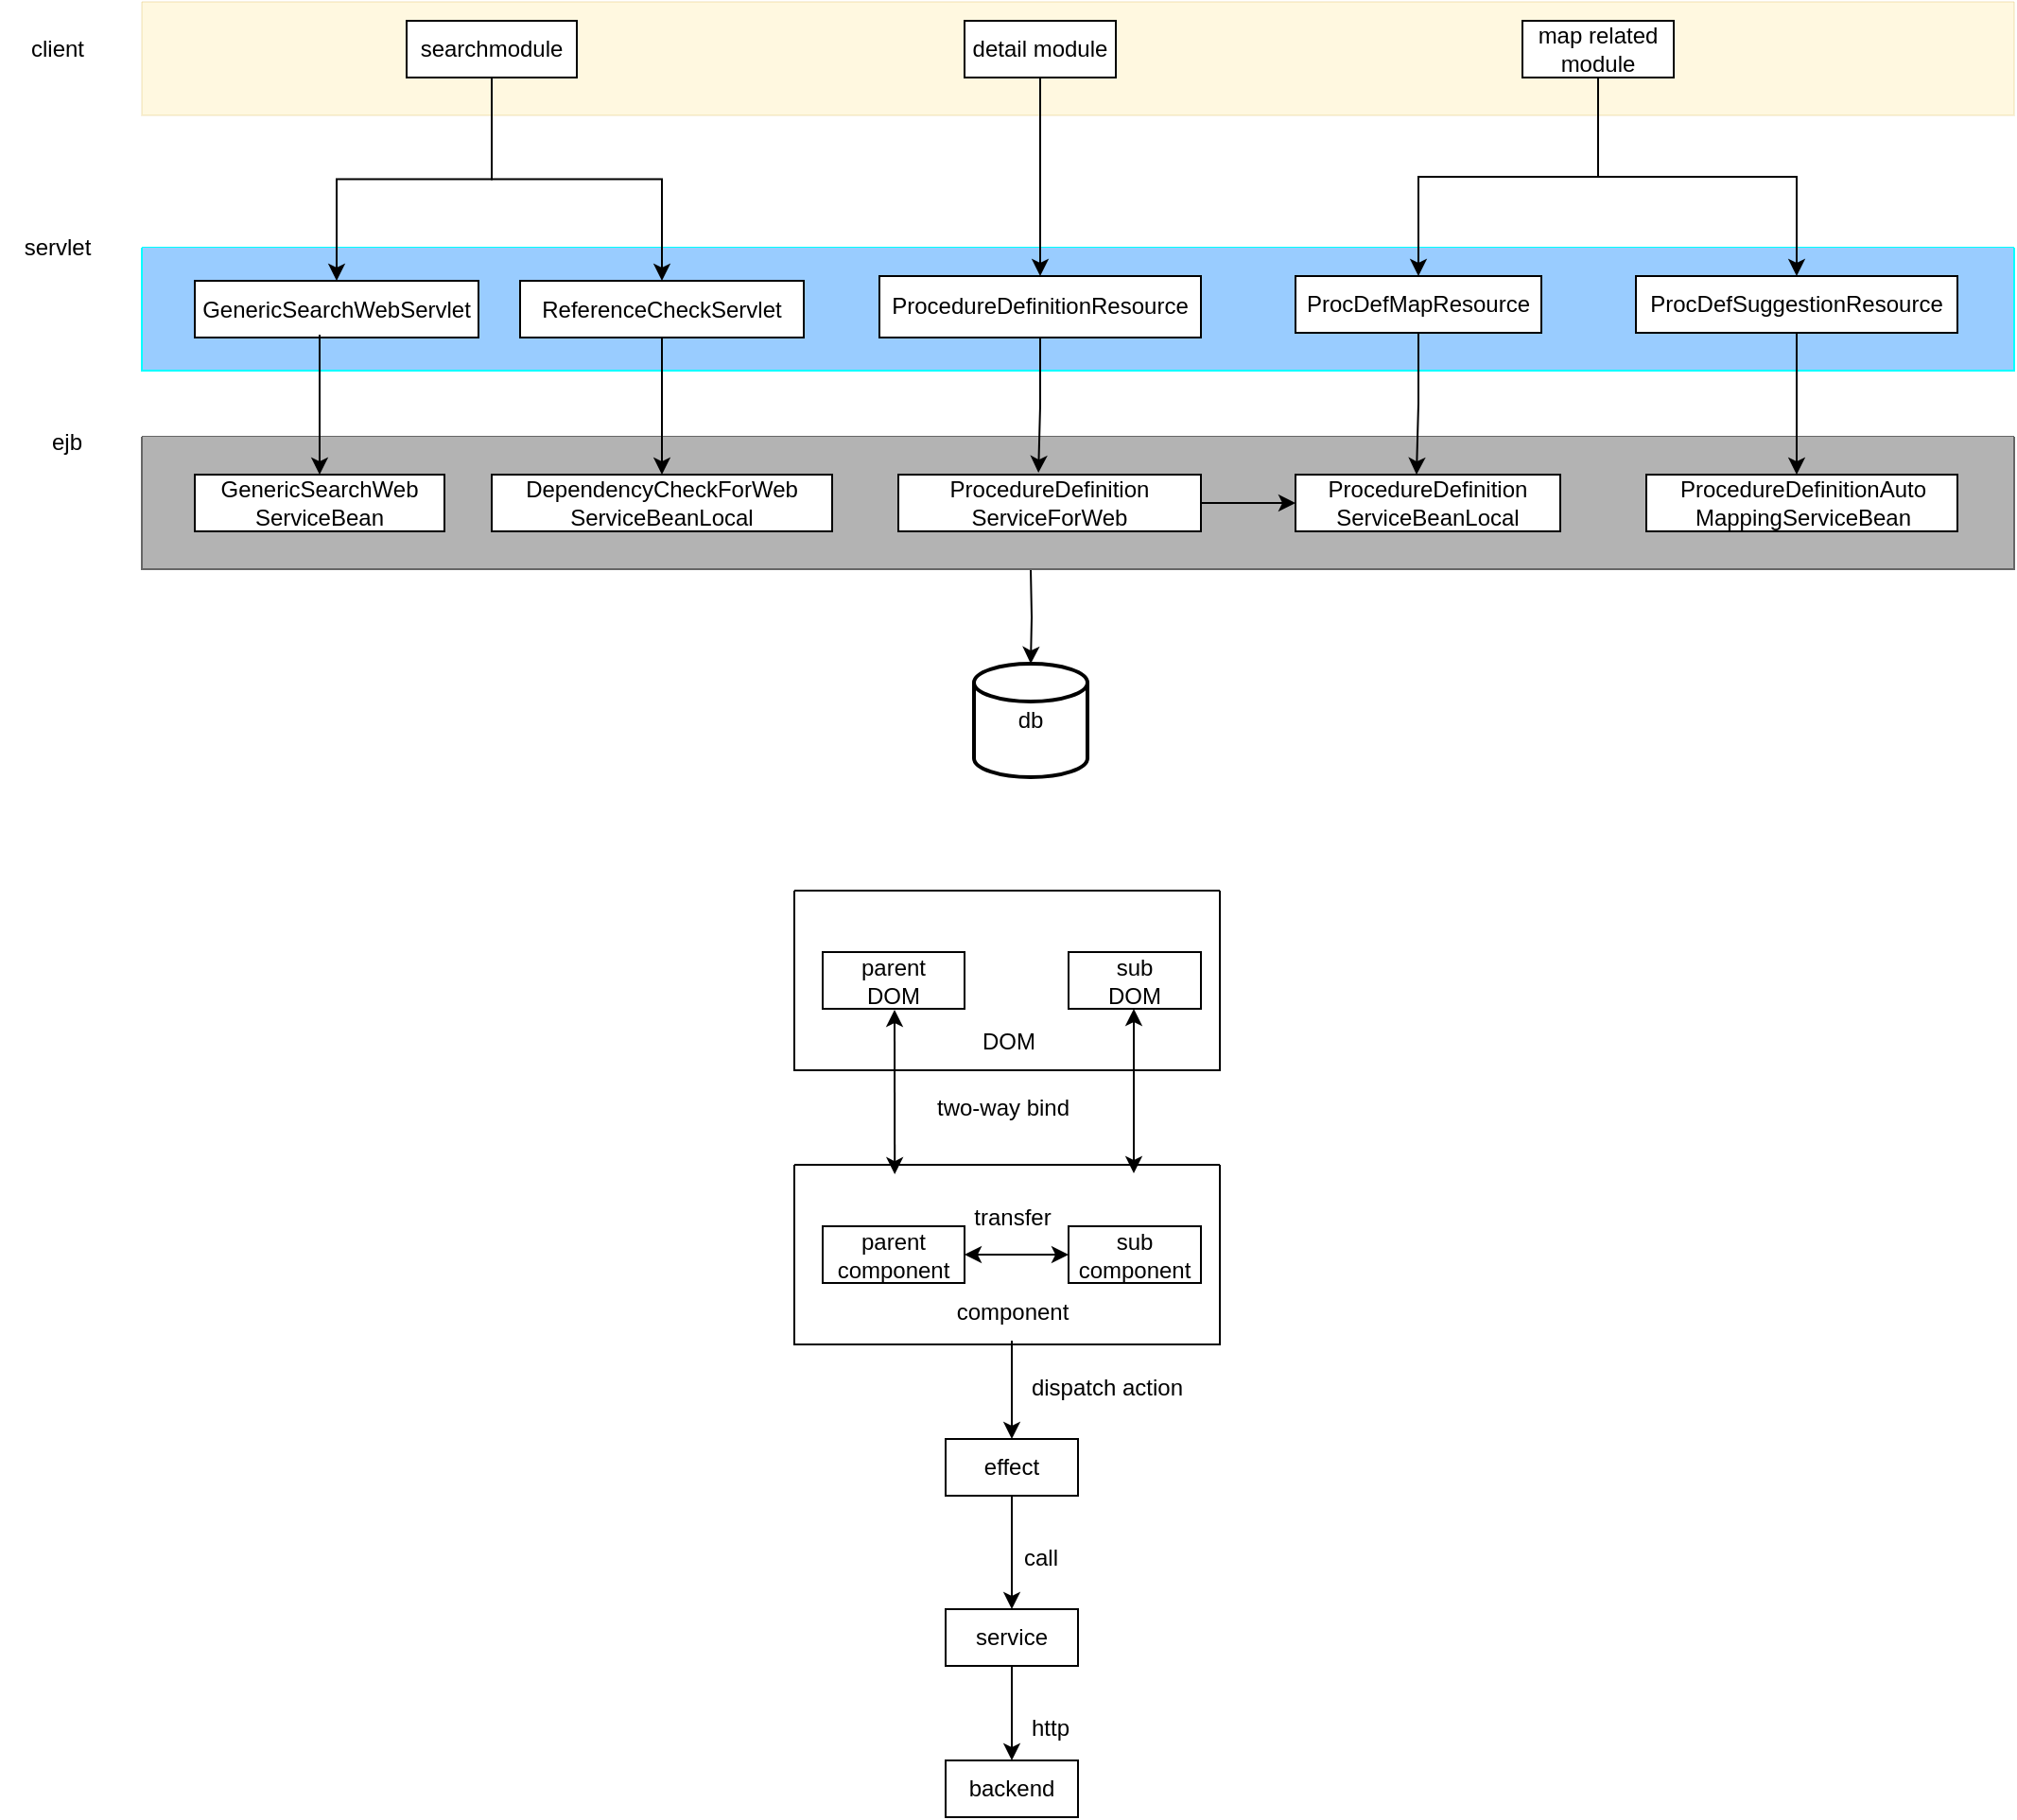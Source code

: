 <mxfile version="24.0.2" type="github">
  <diagram name="Page-1" id="J4jng8434aNmXHfpgi3D">
    <mxGraphModel dx="1434" dy="746" grid="1" gridSize="10" guides="1" tooltips="1" connect="1" arrows="1" fold="1" page="1" pageScale="1" pageWidth="827" pageHeight="1169" math="0" shadow="0">
      <root>
        <mxCell id="0" />
        <mxCell id="1" parent="0" />
        <mxCell id="eNcmVjJpxos2XskPKg46-14" value="" style="swimlane;startSize=0;rounded=0;labelBackgroundColor=none;swimlaneFillColor=#FFD966;fillStyle=auto;shadow=0;textShadow=0;glass=0;opacity=20;fillColor=#fff2cc;gradientColor=#ffd966;strokeColor=#d6b656;" vertex="1" parent="1">
          <mxGeometry x="200" y="40" width="990" height="60" as="geometry">
            <mxRectangle x="200" y="40" width="50" height="40" as="alternateBounds" />
          </mxGeometry>
        </mxCell>
        <mxCell id="eNcmVjJpxos2XskPKg46-1" value="searchmodule" style="rounded=0;whiteSpace=wrap;html=1;labelBackgroundColor=none;" vertex="1" parent="eNcmVjJpxos2XskPKg46-14">
          <mxGeometry x="140" y="10" width="90" height="30" as="geometry" />
        </mxCell>
        <mxCell id="eNcmVjJpxos2XskPKg46-36" value="detail module" style="rounded=0;whiteSpace=wrap;html=1;labelBackgroundColor=none;" vertex="1" parent="eNcmVjJpxos2XskPKg46-14">
          <mxGeometry x="435" y="10" width="80" height="30" as="geometry" />
        </mxCell>
        <mxCell id="eNcmVjJpxos2XskPKg46-37" value="map related module" style="rounded=0;whiteSpace=wrap;html=1;labelBackgroundColor=none;" vertex="1" parent="eNcmVjJpxos2XskPKg46-14">
          <mxGeometry x="730" y="10" width="80" height="30" as="geometry" />
        </mxCell>
        <mxCell id="eNcmVjJpxos2XskPKg46-22" value="client" style="text;html=1;align=center;verticalAlign=middle;resizable=0;points=[];autosize=1;strokeColor=none;fillColor=none;rounded=0;labelBackgroundColor=none;" vertex="1" parent="1">
          <mxGeometry x="130" y="50" width="50" height="30" as="geometry" />
        </mxCell>
        <mxCell id="eNcmVjJpxos2XskPKg46-23" value="" style="swimlane;startSize=0;rounded=0;labelBackgroundColor=none;swimlaneFillColor=#99CCFF;fillColor=#00FFFF;strokeColor=#00FFFF;" vertex="1" parent="1">
          <mxGeometry x="200" y="170" width="990" height="65" as="geometry">
            <mxRectangle x="200" y="40" width="50" height="40" as="alternateBounds" />
          </mxGeometry>
        </mxCell>
        <mxCell id="eNcmVjJpxos2XskPKg46-24" value="GenericSearchWebServlet" style="rounded=0;whiteSpace=wrap;html=1;labelBackgroundColor=none;" vertex="1" parent="eNcmVjJpxos2XskPKg46-23">
          <mxGeometry x="28" y="17.5" width="150" height="30" as="geometry" />
        </mxCell>
        <mxCell id="eNcmVjJpxos2XskPKg46-25" value="ReferenceCheckServlet" style="rounded=0;whiteSpace=wrap;html=1;labelBackgroundColor=none;" vertex="1" parent="eNcmVjJpxos2XskPKg46-23">
          <mxGeometry x="200" y="17.5" width="150" height="30" as="geometry" />
        </mxCell>
        <mxCell id="eNcmVjJpxos2XskPKg46-44" value="ProcedureDefinitionResource" style="rounded=0;whiteSpace=wrap;html=1;labelBackgroundColor=none;" vertex="1" parent="eNcmVjJpxos2XskPKg46-23">
          <mxGeometry x="390" y="15" width="170" height="32.5" as="geometry" />
        </mxCell>
        <mxCell id="eNcmVjJpxos2XskPKg46-46" value="ProcDefMapResource" style="rounded=0;whiteSpace=wrap;html=1;labelBackgroundColor=none;" vertex="1" parent="eNcmVjJpxos2XskPKg46-23">
          <mxGeometry x="610" y="15" width="130" height="30" as="geometry" />
        </mxCell>
        <mxCell id="eNcmVjJpxos2XskPKg46-47" value="ProcDefSuggestionResource" style="rounded=0;whiteSpace=wrap;html=1;labelBackgroundColor=none;" vertex="1" parent="eNcmVjJpxos2XskPKg46-23">
          <mxGeometry x="790" y="15" width="170" height="30" as="geometry" />
        </mxCell>
        <mxCell id="eNcmVjJpxos2XskPKg46-26" value="servlet" style="text;html=1;align=center;verticalAlign=middle;resizable=0;points=[];autosize=1;strokeColor=none;fillColor=none;rounded=0;labelBackgroundColor=none;" vertex="1" parent="1">
          <mxGeometry x="125" y="155" width="60" height="30" as="geometry" />
        </mxCell>
        <mxCell id="eNcmVjJpxos2XskPKg46-78" value="" style="edgeStyle=orthogonalEdgeStyle;rounded=0;orthogonalLoop=1;jettySize=auto;html=1;labelBackgroundColor=none;fontColor=default;" edge="1" parent="1" target="eNcmVjJpxos2XskPKg46-35">
          <mxGeometry relative="1" as="geometry">
            <mxPoint x="670" y="340" as="sourcePoint" />
          </mxGeometry>
        </mxCell>
        <mxCell id="eNcmVjJpxos2XskPKg46-27" value="" style="swimlane;startSize=0;rounded=0;labelBackgroundColor=none;swimlaneFillColor=#B3B3B3;fillColor=#999999;strokeColor=#666666;" vertex="1" parent="1">
          <mxGeometry x="200" y="270" width="990" height="70" as="geometry">
            <mxRectangle x="200" y="40" width="50" height="40" as="alternateBounds" />
          </mxGeometry>
        </mxCell>
        <mxCell id="eNcmVjJpxos2XskPKg46-28" value="GenericSearchWeb&lt;br&gt;ServiceBean" style="rounded=0;whiteSpace=wrap;html=1;labelBackgroundColor=none;" vertex="1" parent="eNcmVjJpxos2XskPKg46-27">
          <mxGeometry x="28" y="20" width="132" height="30" as="geometry" />
        </mxCell>
        <mxCell id="eNcmVjJpxos2XskPKg46-29" value="DependencyCheckForWeb&lt;br&gt;ServiceBeanLocal" style="rounded=0;whiteSpace=wrap;html=1;labelBackgroundColor=none;" vertex="1" parent="eNcmVjJpxos2XskPKg46-27">
          <mxGeometry x="185" y="20" width="180" height="30" as="geometry" />
        </mxCell>
        <mxCell id="eNcmVjJpxos2XskPKg46-75" style="edgeStyle=orthogonalEdgeStyle;rounded=0;orthogonalLoop=1;jettySize=auto;html=1;entryX=0;entryY=0.5;entryDx=0;entryDy=0;labelBackgroundColor=none;fontColor=default;" edge="1" parent="eNcmVjJpxos2XskPKg46-27" source="eNcmVjJpxos2XskPKg46-45" target="eNcmVjJpxos2XskPKg46-70">
          <mxGeometry relative="1" as="geometry" />
        </mxCell>
        <mxCell id="eNcmVjJpxos2XskPKg46-45" value="ProcedureDefinition&lt;br&gt;ServiceForWeb" style="rounded=0;whiteSpace=wrap;html=1;labelBackgroundColor=none;" vertex="1" parent="eNcmVjJpxos2XskPKg46-27">
          <mxGeometry x="400" y="20" width="160" height="30" as="geometry" />
        </mxCell>
        <mxCell id="eNcmVjJpxos2XskPKg46-61" value="ProcedureDefinitionAuto&lt;br&gt;MappingServiceBean" style="rounded=0;whiteSpace=wrap;html=1;labelBackgroundColor=none;" vertex="1" parent="eNcmVjJpxos2XskPKg46-27">
          <mxGeometry x="795.5" y="20" width="164.5" height="30" as="geometry" />
        </mxCell>
        <mxCell id="eNcmVjJpxos2XskPKg46-70" value="ProcedureDefinition&lt;br&gt;ServiceBeanLocal" style="rounded=0;whiteSpace=wrap;html=1;labelBackgroundColor=none;" vertex="1" parent="eNcmVjJpxos2XskPKg46-27">
          <mxGeometry x="610" y="20" width="140" height="30" as="geometry" />
        </mxCell>
        <mxCell id="eNcmVjJpxos2XskPKg46-30" value="ejb" style="text;html=1;align=center;verticalAlign=middle;resizable=0;points=[];autosize=1;strokeColor=none;fillColor=none;rounded=0;labelBackgroundColor=none;" vertex="1" parent="1">
          <mxGeometry x="140" y="258" width="40" height="30" as="geometry" />
        </mxCell>
        <mxCell id="eNcmVjJpxos2XskPKg46-35" value="db" style="strokeWidth=2;html=1;shape=mxgraph.flowchart.database;whiteSpace=wrap;rounded=0;labelBackgroundColor=none;" vertex="1" parent="1">
          <mxGeometry x="640" y="390" width="60" height="60" as="geometry" />
        </mxCell>
        <mxCell id="eNcmVjJpxos2XskPKg46-55" value="" style="edgeStyle=orthogonalEdgeStyle;rounded=0;orthogonalLoop=1;jettySize=auto;html=1;labelBackgroundColor=none;fontColor=default;" edge="1" parent="1" source="eNcmVjJpxos2XskPKg46-1" target="eNcmVjJpxos2XskPKg46-25">
          <mxGeometry relative="1" as="geometry" />
        </mxCell>
        <mxCell id="eNcmVjJpxos2XskPKg46-56" style="edgeStyle=orthogonalEdgeStyle;rounded=0;orthogonalLoop=1;jettySize=auto;html=1;labelBackgroundColor=none;fontColor=default;" edge="1" parent="1" source="eNcmVjJpxos2XskPKg46-1" target="eNcmVjJpxos2XskPKg46-24">
          <mxGeometry relative="1" as="geometry" />
        </mxCell>
        <mxCell id="eNcmVjJpxos2XskPKg46-58" style="edgeStyle=orthogonalEdgeStyle;rounded=0;orthogonalLoop=1;jettySize=auto;html=1;entryX=0.5;entryY=0;entryDx=0;entryDy=0;labelBackgroundColor=none;fontColor=default;" edge="1" parent="1" source="eNcmVjJpxos2XskPKg46-37" target="eNcmVjJpxos2XskPKg46-46">
          <mxGeometry relative="1" as="geometry" />
        </mxCell>
        <mxCell id="eNcmVjJpxos2XskPKg46-59" style="edgeStyle=orthogonalEdgeStyle;rounded=0;orthogonalLoop=1;jettySize=auto;html=1;labelBackgroundColor=none;fontColor=default;" edge="1" parent="1" source="eNcmVjJpxos2XskPKg46-37" target="eNcmVjJpxos2XskPKg46-47">
          <mxGeometry relative="1" as="geometry" />
        </mxCell>
        <mxCell id="eNcmVjJpxos2XskPKg46-62" value="" style="edgeStyle=orthogonalEdgeStyle;rounded=0;orthogonalLoop=1;jettySize=auto;html=1;labelBackgroundColor=none;fontColor=default;exitX=0.44;exitY=0.95;exitDx=0;exitDy=0;exitPerimeter=0;" edge="1" parent="1" source="eNcmVjJpxos2XskPKg46-24" target="eNcmVjJpxos2XskPKg46-28">
          <mxGeometry relative="1" as="geometry" />
        </mxCell>
        <mxCell id="eNcmVjJpxos2XskPKg46-63" style="edgeStyle=orthogonalEdgeStyle;rounded=0;orthogonalLoop=1;jettySize=auto;html=1;entryX=0.5;entryY=0;entryDx=0;entryDy=0;labelBackgroundColor=none;fontColor=default;" edge="1" parent="1" source="eNcmVjJpxos2XskPKg46-25" target="eNcmVjJpxos2XskPKg46-29">
          <mxGeometry relative="1" as="geometry" />
        </mxCell>
        <mxCell id="eNcmVjJpxos2XskPKg46-71" style="edgeStyle=orthogonalEdgeStyle;rounded=0;orthogonalLoop=1;jettySize=auto;html=1;labelBackgroundColor=none;fontColor=default;" edge="1" parent="1" source="eNcmVjJpxos2XskPKg46-46">
          <mxGeometry relative="1" as="geometry">
            <mxPoint x="874" y="290" as="targetPoint" />
          </mxGeometry>
        </mxCell>
        <mxCell id="eNcmVjJpxos2XskPKg46-72" style="edgeStyle=orthogonalEdgeStyle;rounded=0;orthogonalLoop=1;jettySize=auto;html=1;labelBackgroundColor=none;fontColor=default;" edge="1" parent="1" source="eNcmVjJpxos2XskPKg46-47">
          <mxGeometry relative="1" as="geometry">
            <mxPoint x="1075" y="290" as="targetPoint" />
          </mxGeometry>
        </mxCell>
        <mxCell id="eNcmVjJpxos2XskPKg46-96" value="" style="edgeStyle=orthogonalEdgeStyle;rounded=0;orthogonalLoop=1;jettySize=auto;html=1;labelBackgroundColor=none;fontColor=default;" edge="1" parent="1" source="eNcmVjJpxos2XskPKg46-84" target="eNcmVjJpxos2XskPKg46-85">
          <mxGeometry relative="1" as="geometry" />
        </mxCell>
        <mxCell id="eNcmVjJpxos2XskPKg46-84" value="effect" style="rounded=0;whiteSpace=wrap;html=1;labelBackgroundColor=none;" vertex="1" parent="1">
          <mxGeometry x="625" y="800" width="70" height="30" as="geometry" />
        </mxCell>
        <mxCell id="eNcmVjJpxos2XskPKg46-97" value="" style="edgeStyle=orthogonalEdgeStyle;rounded=0;orthogonalLoop=1;jettySize=auto;html=1;labelBackgroundColor=none;fontColor=default;" edge="1" parent="1" source="eNcmVjJpxos2XskPKg46-85" target="eNcmVjJpxos2XskPKg46-87">
          <mxGeometry relative="1" as="geometry" />
        </mxCell>
        <mxCell id="eNcmVjJpxos2XskPKg46-85" value="service" style="rounded=0;whiteSpace=wrap;html=1;labelBackgroundColor=none;" vertex="1" parent="1">
          <mxGeometry x="625" y="890" width="70" height="30" as="geometry" />
        </mxCell>
        <mxCell id="eNcmVjJpxos2XskPKg46-87" value="backend" style="rounded=0;whiteSpace=wrap;html=1;labelBackgroundColor=none;" vertex="1" parent="1">
          <mxGeometry x="625" y="970" width="70" height="30" as="geometry" />
        </mxCell>
        <mxCell id="eNcmVjJpxos2XskPKg46-88" value="" style="swimlane;startSize=0;rounded=0;labelBackgroundColor=none;" vertex="1" parent="1">
          <mxGeometry x="545" y="655" width="225" height="95" as="geometry">
            <mxRectangle x="545" y="655" width="50" height="40" as="alternateBounds" />
          </mxGeometry>
        </mxCell>
        <mxCell id="eNcmVjJpxos2XskPKg46-83" value="parent&lt;br&gt;component" style="rounded=0;whiteSpace=wrap;html=1;labelBackgroundColor=none;" vertex="1" parent="eNcmVjJpxos2XskPKg46-88">
          <mxGeometry x="15" y="32.5" width="75" height="30" as="geometry" />
        </mxCell>
        <mxCell id="eNcmVjJpxos2XskPKg46-89" value="sub&lt;br&gt;component" style="rounded=0;whiteSpace=wrap;html=1;labelBackgroundColor=none;" vertex="1" parent="eNcmVjJpxos2XskPKg46-88">
          <mxGeometry x="145" y="32.5" width="70" height="30" as="geometry" />
        </mxCell>
        <mxCell id="eNcmVjJpxos2XskPKg46-110" value="" style="endArrow=classic;startArrow=classic;html=1;rounded=0;exitX=1;exitY=0.5;exitDx=0;exitDy=0;entryX=0;entryY=0.5;entryDx=0;entryDy=0;labelBackgroundColor=none;fontColor=default;" edge="1" parent="eNcmVjJpxos2XskPKg46-88" source="eNcmVjJpxos2XskPKg46-83" target="eNcmVjJpxos2XskPKg46-89">
          <mxGeometry width="50" height="50" relative="1" as="geometry">
            <mxPoint x="165" y="115" as="sourcePoint" />
            <mxPoint x="215" y="65" as="targetPoint" />
          </mxGeometry>
        </mxCell>
        <mxCell id="eNcmVjJpxos2XskPKg46-90" value="component" style="text;html=1;align=center;verticalAlign=middle;resizable=0;points=[];autosize=1;strokeColor=none;fillColor=none;rounded=0;labelBackgroundColor=none;" vertex="1" parent="1">
          <mxGeometry x="620" y="718" width="80" height="30" as="geometry" />
        </mxCell>
        <mxCell id="eNcmVjJpxos2XskPKg46-92" style="edgeStyle=orthogonalEdgeStyle;rounded=0;orthogonalLoop=1;jettySize=auto;html=1;labelBackgroundColor=none;fontColor=default;" edge="1" parent="1" source="eNcmVjJpxos2XskPKg46-90">
          <mxGeometry relative="1" as="geometry">
            <mxPoint x="660" y="800" as="targetPoint" />
          </mxGeometry>
        </mxCell>
        <mxCell id="eNcmVjJpxos2XskPKg46-93" value="dispatch action" style="text;html=1;align=center;verticalAlign=middle;resizable=0;points=[];autosize=1;strokeColor=none;fillColor=none;rounded=0;labelBackgroundColor=none;" vertex="1" parent="1">
          <mxGeometry x="660" y="758" width="100" height="30" as="geometry" />
        </mxCell>
        <mxCell id="eNcmVjJpxos2XskPKg46-98" value="call" style="text;html=1;align=center;verticalAlign=middle;resizable=0;points=[];autosize=1;strokeColor=none;fillColor=none;rounded=0;labelBackgroundColor=none;" vertex="1" parent="1">
          <mxGeometry x="655" y="848" width="40" height="30" as="geometry" />
        </mxCell>
        <mxCell id="eNcmVjJpxos2XskPKg46-99" value="http" style="text;html=1;align=center;verticalAlign=middle;resizable=0;points=[];autosize=1;strokeColor=none;fillColor=none;rounded=0;labelBackgroundColor=none;" vertex="1" parent="1">
          <mxGeometry x="660" y="938" width="40" height="30" as="geometry" />
        </mxCell>
        <mxCell id="eNcmVjJpxos2XskPKg46-111" value="transfer" style="text;html=1;align=center;verticalAlign=middle;resizable=0;points=[];autosize=1;strokeColor=none;fillColor=none;rounded=0;labelBackgroundColor=none;" vertex="1" parent="1">
          <mxGeometry x="630" y="668" width="60" height="30" as="geometry" />
        </mxCell>
        <mxCell id="eNcmVjJpxos2XskPKg46-113" value="" style="swimlane;startSize=0;rounded=0;labelBackgroundColor=none;" vertex="1" parent="1">
          <mxGeometry x="545" y="510" width="225" height="95" as="geometry">
            <mxRectangle x="545" y="655" width="50" height="40" as="alternateBounds" />
          </mxGeometry>
        </mxCell>
        <mxCell id="eNcmVjJpxos2XskPKg46-114" value="parent&lt;br&gt;DOM" style="rounded=0;whiteSpace=wrap;html=1;labelBackgroundColor=none;" vertex="1" parent="eNcmVjJpxos2XskPKg46-113">
          <mxGeometry x="15" y="32.5" width="75" height="30" as="geometry" />
        </mxCell>
        <mxCell id="eNcmVjJpxos2XskPKg46-115" value="sub&lt;br&gt;DOM" style="rounded=0;whiteSpace=wrap;html=1;labelBackgroundColor=none;" vertex="1" parent="eNcmVjJpxos2XskPKg46-113">
          <mxGeometry x="145" y="32.5" width="70" height="30" as="geometry" />
        </mxCell>
        <mxCell id="eNcmVjJpxos2XskPKg46-117" value="DOM" style="text;html=1;align=center;verticalAlign=middle;resizable=0;points=[];autosize=1;strokeColor=none;fillColor=none;labelBackgroundColor=none;" vertex="1" parent="eNcmVjJpxos2XskPKg46-113">
          <mxGeometry x="87.5" y="65" width="50" height="30" as="geometry" />
        </mxCell>
        <mxCell id="eNcmVjJpxos2XskPKg46-124" value="" style="endArrow=classic;startArrow=classic;html=1;rounded=0;fontColor=default;exitX=0.236;exitY=0.053;exitDx=0;exitDy=0;exitPerimeter=0;labelBackgroundColor=none;" edge="1" parent="eNcmVjJpxos2XskPKg46-113">
          <mxGeometry width="50" height="50" relative="1" as="geometry">
            <mxPoint x="179.5" y="149.5" as="sourcePoint" />
            <mxPoint x="179.5" y="62.5" as="targetPoint" />
          </mxGeometry>
        </mxCell>
        <mxCell id="eNcmVjJpxos2XskPKg46-123" value="" style="endArrow=classic;startArrow=classic;html=1;rounded=0;fontColor=default;exitX=0.236;exitY=0.053;exitDx=0;exitDy=0;exitPerimeter=0;labelBackgroundColor=none;" edge="1" parent="1" source="eNcmVjJpxos2XskPKg46-88">
          <mxGeometry width="50" height="50" relative="1" as="geometry">
            <mxPoint x="600" y="655" as="sourcePoint" />
            <mxPoint x="598" y="573" as="targetPoint" />
          </mxGeometry>
        </mxCell>
        <mxCell id="eNcmVjJpxos2XskPKg46-125" value="two-way bind" style="text;html=1;align=center;verticalAlign=middle;resizable=0;points=[];autosize=1;strokeColor=none;fillColor=none;labelBackgroundColor=none;" vertex="1" parent="1">
          <mxGeometry x="610" y="610" width="90" height="30" as="geometry" />
        </mxCell>
        <mxCell id="eNcmVjJpxos2XskPKg46-126" value="" style="edgeStyle=orthogonalEdgeStyle;rounded=0;orthogonalLoop=1;jettySize=auto;html=1;fontColor=default;entryX=0.463;entryY=-0.033;entryDx=0;entryDy=0;entryPerimeter=0;labelBackgroundColor=none;" edge="1" parent="1" source="eNcmVjJpxos2XskPKg46-44" target="eNcmVjJpxos2XskPKg46-45">
          <mxGeometry relative="1" as="geometry" />
        </mxCell>
        <mxCell id="eNcmVjJpxos2XskPKg46-129" value="" style="edgeStyle=orthogonalEdgeStyle;rounded=0;orthogonalLoop=1;jettySize=auto;html=1;" edge="1" parent="1" source="eNcmVjJpxos2XskPKg46-36" target="eNcmVjJpxos2XskPKg46-44">
          <mxGeometry relative="1" as="geometry" />
        </mxCell>
      </root>
    </mxGraphModel>
  </diagram>
</mxfile>
